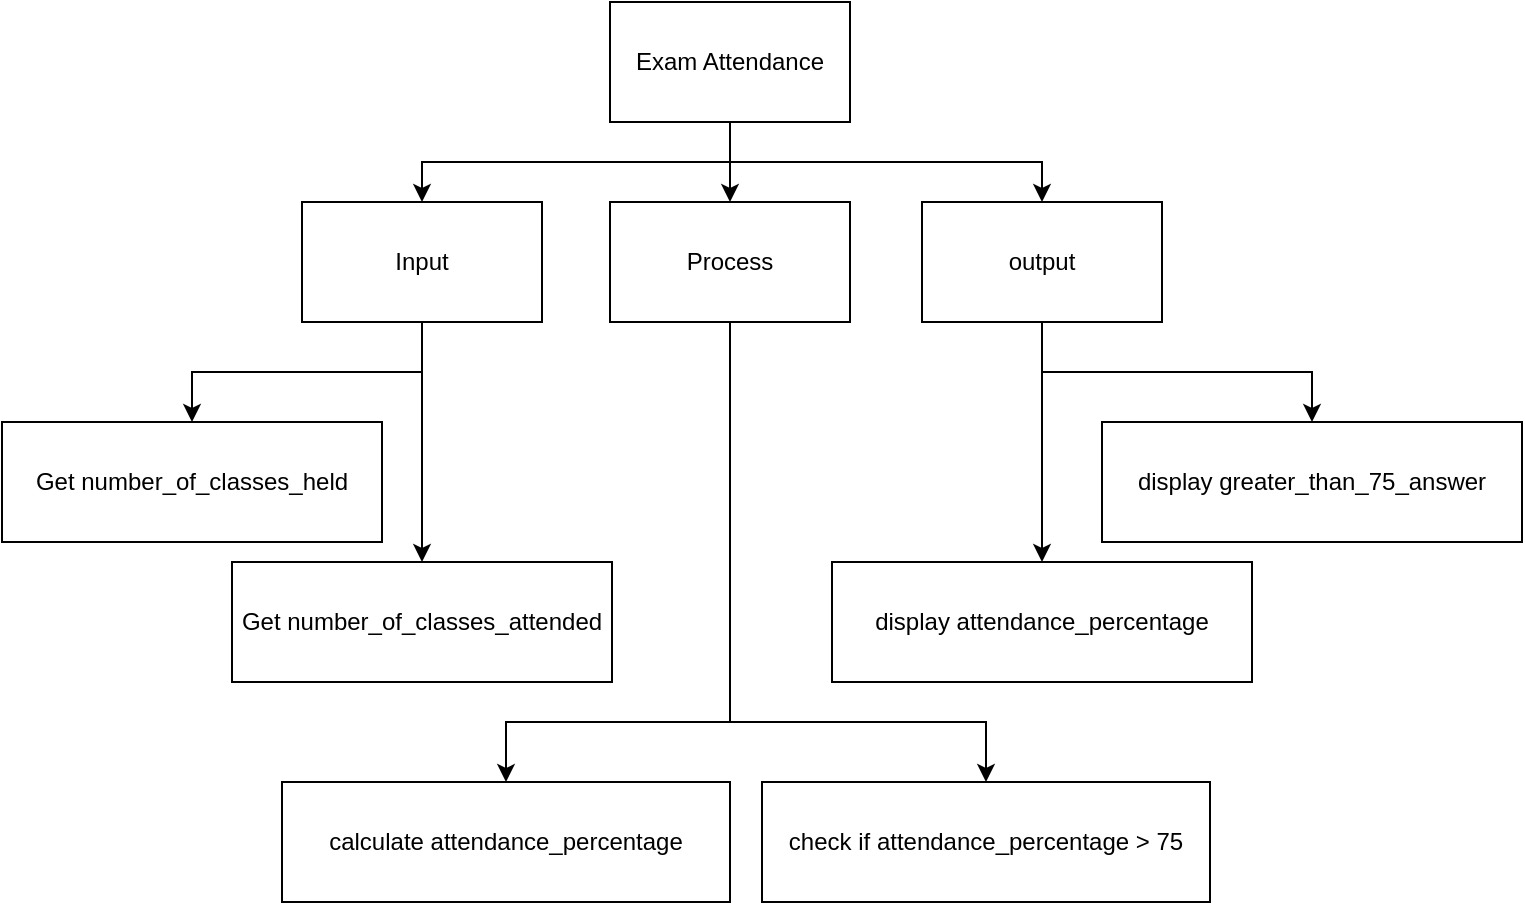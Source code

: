 <mxfile>
    <diagram id="KjG14Q_7bZ2Fs4syXYFA" name="Top Down">
        <mxGraphModel dx="1074" dy="717" grid="1" gridSize="10" guides="1" tooltips="1" connect="1" arrows="1" fold="1" page="1" pageScale="1" pageWidth="827" pageHeight="1169" math="0" shadow="0">
            <root>
                <mxCell id="0"/>
                <mxCell id="1" parent="0"/>
                <mxCell id="QtO_xw6DOo0jZK6YUWM9-8" value="" style="edgeStyle=none;html=1;" parent="1" source="QtO_xw6DOo0jZK6YUWM9-1" target="QtO_xw6DOo0jZK6YUWM9-3" edge="1">
                    <mxGeometry relative="1" as="geometry"/>
                </mxCell>
                <mxCell id="QtO_xw6DOo0jZK6YUWM9-9" style="edgeStyle=orthogonalEdgeStyle;html=1;entryX=0.5;entryY=0;entryDx=0;entryDy=0;rounded=0;" parent="1" source="QtO_xw6DOo0jZK6YUWM9-1" target="QtO_xw6DOo0jZK6YUWM9-2" edge="1">
                    <mxGeometry relative="1" as="geometry">
                        <Array as="points">
                            <mxPoint x="414" y="160"/>
                            <mxPoint x="260" y="160"/>
                        </Array>
                    </mxGeometry>
                </mxCell>
                <mxCell id="QtO_xw6DOo0jZK6YUWM9-10" style="edgeStyle=orthogonalEdgeStyle;html=1;entryX=0.5;entryY=0;entryDx=0;entryDy=0;rounded=0;" parent="1" source="QtO_xw6DOo0jZK6YUWM9-1" target="QtO_xw6DOo0jZK6YUWM9-4" edge="1">
                    <mxGeometry relative="1" as="geometry">
                        <Array as="points">
                            <mxPoint x="414" y="160"/>
                            <mxPoint x="570" y="160"/>
                        </Array>
                    </mxGeometry>
                </mxCell>
                <mxCell id="QtO_xw6DOo0jZK6YUWM9-1" value="Exam Attendance" style="rounded=0;whiteSpace=wrap;html=1;" parent="1" vertex="1">
                    <mxGeometry x="354" y="80" width="120" height="60" as="geometry"/>
                </mxCell>
                <mxCell id="QtO_xw6DOo0jZK6YUWM9-11" value="" style="edgeStyle=orthogonalEdgeStyle;rounded=0;html=1;" parent="1" source="QtO_xw6DOo0jZK6YUWM9-2" target="QtO_xw6DOo0jZK6YUWM9-5" edge="1">
                    <mxGeometry relative="1" as="geometry"/>
                </mxCell>
                <mxCell id="0JgCU89AeLVoXn5umTMp-2" style="edgeStyle=orthogonalEdgeStyle;html=1;rounded=0;" parent="1" source="QtO_xw6DOo0jZK6YUWM9-2" target="0JgCU89AeLVoXn5umTMp-1" edge="1">
                    <mxGeometry relative="1" as="geometry"/>
                </mxCell>
                <mxCell id="QtO_xw6DOo0jZK6YUWM9-2" value="Input" style="rounded=0;whiteSpace=wrap;html=1;" parent="1" vertex="1">
                    <mxGeometry x="200" y="180" width="120" height="60" as="geometry"/>
                </mxCell>
                <mxCell id="QtO_xw6DOo0jZK6YUWM9-12" value="" style="edgeStyle=orthogonalEdgeStyle;rounded=0;html=1;" parent="1" source="QtO_xw6DOo0jZK6YUWM9-3" target="QtO_xw6DOo0jZK6YUWM9-6" edge="1">
                    <mxGeometry relative="1" as="geometry">
                        <Array as="points">
                            <mxPoint x="414" y="440"/>
                            <mxPoint x="302" y="440"/>
                        </Array>
                    </mxGeometry>
                </mxCell>
                <mxCell id="0JgCU89AeLVoXn5umTMp-4" style="edgeStyle=orthogonalEdgeStyle;rounded=0;html=1;" parent="1" source="QtO_xw6DOo0jZK6YUWM9-3" target="0JgCU89AeLVoXn5umTMp-3" edge="1">
                    <mxGeometry relative="1" as="geometry">
                        <Array as="points">
                            <mxPoint x="414" y="440"/>
                            <mxPoint x="542" y="440"/>
                        </Array>
                    </mxGeometry>
                </mxCell>
                <mxCell id="QtO_xw6DOo0jZK6YUWM9-3" value="Process" style="rounded=0;whiteSpace=wrap;html=1;" parent="1" vertex="1">
                    <mxGeometry x="354" y="180" width="120" height="60" as="geometry"/>
                </mxCell>
                <mxCell id="QtO_xw6DOo0jZK6YUWM9-13" value="" style="edgeStyle=orthogonalEdgeStyle;rounded=0;html=1;" parent="1" source="QtO_xw6DOo0jZK6YUWM9-4" target="QtO_xw6DOo0jZK6YUWM9-7" edge="1">
                    <mxGeometry relative="1" as="geometry"/>
                </mxCell>
                <mxCell id="0JgCU89AeLVoXn5umTMp-6" style="edgeStyle=orthogonalEdgeStyle;rounded=0;html=1;" parent="1" source="QtO_xw6DOo0jZK6YUWM9-4" target="0JgCU89AeLVoXn5umTMp-5" edge="1">
                    <mxGeometry relative="1" as="geometry"/>
                </mxCell>
                <mxCell id="QtO_xw6DOo0jZK6YUWM9-4" value="output" style="rounded=0;whiteSpace=wrap;html=1;" parent="1" vertex="1">
                    <mxGeometry x="510" y="180" width="120" height="60" as="geometry"/>
                </mxCell>
                <mxCell id="QtO_xw6DOo0jZK6YUWM9-5" value="Get number_of_classes_held" style="rounded=0;whiteSpace=wrap;html=1;" parent="1" vertex="1">
                    <mxGeometry x="50" y="290" width="190" height="60" as="geometry"/>
                </mxCell>
                <mxCell id="QtO_xw6DOo0jZK6YUWM9-6" value="calculate attendance_percentage" style="rounded=0;whiteSpace=wrap;html=1;" parent="1" vertex="1">
                    <mxGeometry x="190" y="470" width="224" height="60" as="geometry"/>
                </mxCell>
                <mxCell id="QtO_xw6DOo0jZK6YUWM9-7" value="display attendance_percentage" style="rounded=0;whiteSpace=wrap;html=1;" parent="1" vertex="1">
                    <mxGeometry x="465" y="360" width="210" height="60" as="geometry"/>
                </mxCell>
                <mxCell id="0JgCU89AeLVoXn5umTMp-1" value="Get number_of_classes_attended" style="rounded=0;whiteSpace=wrap;html=1;" parent="1" vertex="1">
                    <mxGeometry x="165" y="360" width="190" height="60" as="geometry"/>
                </mxCell>
                <mxCell id="0JgCU89AeLVoXn5umTMp-3" value="check if attendance_percentage &amp;gt; 75" style="rounded=0;whiteSpace=wrap;html=1;" parent="1" vertex="1">
                    <mxGeometry x="430" y="470" width="224" height="60" as="geometry"/>
                </mxCell>
                <mxCell id="0JgCU89AeLVoXn5umTMp-5" value="display greater_than_75_answer" style="rounded=0;whiteSpace=wrap;html=1;" parent="1" vertex="1">
                    <mxGeometry x="600" y="290" width="210" height="60" as="geometry"/>
                </mxCell>
            </root>
        </mxGraphModel>
    </diagram>
    <diagram id="aqkya4TFRdpiTSBKbrii" name="Flowchart">
        <mxGraphModel dx="1074" dy="717" grid="1" gridSize="10" guides="1" tooltips="1" connect="1" arrows="1" fold="1" page="1" pageScale="1" pageWidth="827" pageHeight="1169" math="0" shadow="0">
            <root>
                <mxCell id="7Z-LrOooxTyzb09muiCP-0"/>
                <mxCell id="7Z-LrOooxTyzb09muiCP-1" parent="7Z-LrOooxTyzb09muiCP-0"/>
                <mxCell id="7Z-LrOooxTyzb09muiCP-7" value="" style="edgeStyle=none;html=1;" parent="7Z-LrOooxTyzb09muiCP-1" source="7Z-LrOooxTyzb09muiCP-2" target="7Z-LrOooxTyzb09muiCP-3" edge="1">
                    <mxGeometry relative="1" as="geometry"/>
                </mxCell>
                <mxCell id="7Z-LrOooxTyzb09muiCP-2" value="Start" style="strokeWidth=2;html=1;shape=mxgraph.flowchart.terminator;whiteSpace=wrap;" parent="7Z-LrOooxTyzb09muiCP-1" vertex="1">
                    <mxGeometry x="364" y="80" width="100" height="60" as="geometry"/>
                </mxCell>
                <mxCell id="2s6eI84ueXguwJkCUANq-1" value="" style="edgeStyle=orthogonalEdgeStyle;rounded=0;html=1;" parent="7Z-LrOooxTyzb09muiCP-1" source="7Z-LrOooxTyzb09muiCP-3" target="2s6eI84ueXguwJkCUANq-0" edge="1">
                    <mxGeometry relative="1" as="geometry"/>
                </mxCell>
                <mxCell id="7Z-LrOooxTyzb09muiCP-3" value="Get string_number_of_classes_held" style="shape=parallelogram;html=1;strokeWidth=2;perimeter=parallelogramPerimeter;whiteSpace=wrap;rounded=1;arcSize=12;size=0.23;" parent="7Z-LrOooxTyzb09muiCP-1" vertex="1">
                    <mxGeometry x="257" y="170" width="314" height="60" as="geometry"/>
                </mxCell>
                <mxCell id="MaglsTXrVU86D-4OawNC-4" value="" style="edgeStyle=orthogonalEdgeStyle;rounded=0;html=1;" parent="7Z-LrOooxTyzb09muiCP-1" source="7Z-LrOooxTyzb09muiCP-4" target="MaglsTXrVU86D-4OawNC-3" edge="1">
                    <mxGeometry relative="1" as="geometry"/>
                </mxCell>
                <mxCell id="7Z-LrOooxTyzb09muiCP-4" value="attendance_percentage = int_number_of_classes_attended / int_number_of_classes_held" style="rounded=1;whiteSpace=wrap;html=1;absoluteArcSize=1;arcSize=14;strokeWidth=2;" parent="7Z-LrOooxTyzb09muiCP-1" vertex="1">
                    <mxGeometry x="292" y="630" width="244" height="60" as="geometry"/>
                </mxCell>
                <mxCell id="MaglsTXrVU86D-4OawNC-14" style="edgeStyle=orthogonalEdgeStyle;rounded=0;html=1;entryX=0.5;entryY=0;entryDx=0;entryDy=0;entryPerimeter=0;" parent="7Z-LrOooxTyzb09muiCP-1" source="7Z-LrOooxTyzb09muiCP-5" target="7Z-LrOooxTyzb09muiCP-6" edge="1">
                    <mxGeometry relative="1" as="geometry"/>
                </mxCell>
                <mxCell id="7Z-LrOooxTyzb09muiCP-5" value="Display &quot;You can attend the exam with an attendance of&quot; attendance_percentage &quot;%&quot;" style="shape=parallelogram;html=1;strokeWidth=2;perimeter=parallelogramPerimeter;whiteSpace=wrap;rounded=1;arcSize=12;size=0.23;" parent="7Z-LrOooxTyzb09muiCP-1" vertex="1">
                    <mxGeometry x="24" y="850" width="780" height="60" as="geometry"/>
                </mxCell>
                <mxCell id="7Z-LrOooxTyzb09muiCP-6" value="Stop" style="strokeWidth=2;html=1;shape=mxgraph.flowchart.terminator;whiteSpace=wrap;" parent="7Z-LrOooxTyzb09muiCP-1" vertex="1">
                    <mxGeometry x="364" y="1000" width="100" height="60" as="geometry"/>
                </mxCell>
                <mxCell id="MaglsTXrVU86D-4OawNC-1" value="" style="edgeStyle=orthogonalEdgeStyle;rounded=0;html=1;" parent="7Z-LrOooxTyzb09muiCP-1" source="2s6eI84ueXguwJkCUANq-0" target="MaglsTXrVU86D-4OawNC-0" edge="1">
                    <mxGeometry relative="1" as="geometry"/>
                </mxCell>
                <mxCell id="2s6eI84ueXguwJkCUANq-0" value="Get string_number_of_classes_attended" style="shape=parallelogram;html=1;strokeWidth=2;perimeter=parallelogramPerimeter;whiteSpace=wrap;rounded=1;arcSize=12;size=0.23;" parent="7Z-LrOooxTyzb09muiCP-1" vertex="1">
                    <mxGeometry x="257" y="260" width="314" height="60" as="geometry"/>
                </mxCell>
                <mxCell id="MaglsTXrVU86D-4OawNC-9" style="edgeStyle=orthogonalEdgeStyle;rounded=0;html=1;entryX=0.5;entryY=0;entryDx=0;entryDy=0;" parent="7Z-LrOooxTyzb09muiCP-1" source="MaglsTXrVU86D-4OawNC-0" target="MaglsTXrVU86D-4OawNC-8" edge="1">
                    <mxGeometry relative="1" as="geometry"/>
                </mxCell>
                <mxCell id="1" value="" style="edgeStyle=none;html=1;" parent="7Z-LrOooxTyzb09muiCP-1" source="MaglsTXrVU86D-4OawNC-0" target="0" edge="1">
                    <mxGeometry relative="1" as="geometry"/>
                </mxCell>
                <mxCell id="MaglsTXrVU86D-4OawNC-0" value="Try" style="strokeWidth=2;html=1;shape=mxgraph.flowchart.decision;whiteSpace=wrap;" parent="7Z-LrOooxTyzb09muiCP-1" vertex="1">
                    <mxGeometry x="364" y="350" width="100" height="100" as="geometry"/>
                </mxCell>
                <mxCell id="MaglsTXrVU86D-4OawNC-5" value="" style="edgeStyle=orthogonalEdgeStyle;rounded=0;html=1;" parent="7Z-LrOooxTyzb09muiCP-1" source="MaglsTXrVU86D-4OawNC-3" target="7Z-LrOooxTyzb09muiCP-5" edge="1">
                    <mxGeometry relative="1" as="geometry"/>
                </mxCell>
                <mxCell id="MaglsTXrVU86D-4OawNC-7" style="edgeStyle=orthogonalEdgeStyle;rounded=0;html=1;" parent="7Z-LrOooxTyzb09muiCP-1" source="MaglsTXrVU86D-4OawNC-3" target="MaglsTXrVU86D-4OawNC-6" edge="1">
                    <mxGeometry relative="1" as="geometry"/>
                </mxCell>
                <mxCell id="MaglsTXrVU86D-4OawNC-3" value="If attendance_percentage &amp;gt;= 75" style="strokeWidth=2;html=1;shape=mxgraph.flowchart.decision;whiteSpace=wrap;" parent="7Z-LrOooxTyzb09muiCP-1" vertex="1">
                    <mxGeometry x="302" y="720" width="224" height="100" as="geometry"/>
                </mxCell>
                <mxCell id="MaglsTXrVU86D-4OawNC-15" style="edgeStyle=orthogonalEdgeStyle;rounded=0;html=1;entryX=0.5;entryY=0;entryDx=0;entryDy=0;entryPerimeter=0;" parent="7Z-LrOooxTyzb09muiCP-1" source="MaglsTXrVU86D-4OawNC-6" target="7Z-LrOooxTyzb09muiCP-6" edge="1">
                    <mxGeometry relative="1" as="geometry">
                        <Array as="points">
                            <mxPoint x="1040" y="950"/>
                            <mxPoint x="414" y="950"/>
                        </Array>
                    </mxGeometry>
                </mxCell>
                <mxCell id="MaglsTXrVU86D-4OawNC-6" value="Display &quot;You can't attend the exam with an attendance of&quot; attendance_percentage &quot;%&quot;" style="shape=parallelogram;html=1;strokeWidth=2;perimeter=parallelogramPerimeter;whiteSpace=wrap;rounded=1;arcSize=12;size=0.23;" parent="7Z-LrOooxTyzb09muiCP-1" vertex="1">
                    <mxGeometry x="650" y="850" width="780" height="60" as="geometry"/>
                </mxCell>
                <mxCell id="MaglsTXrVU86D-4OawNC-16" style="edgeStyle=orthogonalEdgeStyle;rounded=0;html=1;entryX=0.5;entryY=0;entryDx=0;entryDy=0;entryPerimeter=0;" parent="7Z-LrOooxTyzb09muiCP-1" source="MaglsTXrVU86D-4OawNC-8" target="7Z-LrOooxTyzb09muiCP-6" edge="1">
                    <mxGeometry relative="1" as="geometry">
                        <Array as="points">
                            <mxPoint x="1660" y="950"/>
                            <mxPoint x="414" y="950"/>
                        </Array>
                    </mxGeometry>
                </mxCell>
                <mxCell id="MaglsTXrVU86D-4OawNC-8" value="Display &quot;Please enter an integer&quot;" style="shape=parallelogram;html=1;strokeWidth=2;perimeter=parallelogramPerimeter;whiteSpace=wrap;rounded=1;arcSize=12;size=0.23;" parent="7Z-LrOooxTyzb09muiCP-1" vertex="1">
                    <mxGeometry x="1270" y="850" width="780" height="60" as="geometry"/>
                </mxCell>
                <mxCell id="MaglsTXrVU86D-4OawNC-10" value="yes" style="text;html=1;align=center;verticalAlign=middle;resizable=0;points=[];autosize=1;strokeColor=none;fillColor=none;" parent="7Z-LrOooxTyzb09muiCP-1" vertex="1">
                    <mxGeometry x="365" y="600" width="30" height="20" as="geometry"/>
                </mxCell>
                <mxCell id="MaglsTXrVU86D-4OawNC-11" value="no" style="text;html=1;align=center;verticalAlign=middle;resizable=0;points=[];autosize=1;strokeColor=none;fillColor=none;" parent="7Z-LrOooxTyzb09muiCP-1" vertex="1">
                    <mxGeometry x="475" y="370" width="30" height="20" as="geometry"/>
                </mxCell>
                <mxCell id="MaglsTXrVU86D-4OawNC-12" value="true" style="text;html=1;align=center;verticalAlign=middle;resizable=0;points=[];autosize=1;strokeColor=none;fillColor=none;" parent="7Z-LrOooxTyzb09muiCP-1" vertex="1">
                    <mxGeometry x="365" y="820" width="40" height="20" as="geometry"/>
                </mxCell>
                <mxCell id="MaglsTXrVU86D-4OawNC-13" value="false" style="text;html=1;align=center;verticalAlign=middle;resizable=0;points=[];autosize=1;strokeColor=none;fillColor=none;" parent="7Z-LrOooxTyzb09muiCP-1" vertex="1">
                    <mxGeometry x="550" y="750" width="40" height="20" as="geometry"/>
                </mxCell>
                <mxCell id="2" style="edgeStyle=none;html=1;entryX=0.5;entryY=0;entryDx=0;entryDy=0;" parent="7Z-LrOooxTyzb09muiCP-1" source="0" target="7Z-LrOooxTyzb09muiCP-4" edge="1">
                    <mxGeometry relative="1" as="geometry"/>
                </mxCell>
                <mxCell id="0" value="convert string_number_of_classes_attended to int&lt;br&gt;&lt;br&gt;convert string_number_of_classes_held to int" style="rounded=1;whiteSpace=wrap;html=1;absoluteArcSize=1;arcSize=14;strokeWidth=2;" parent="7Z-LrOooxTyzb09muiCP-1" vertex="1">
                    <mxGeometry x="241" y="480" width="346" height="60" as="geometry"/>
                </mxCell>
            </root>
        </mxGraphModel>
    </diagram>
</mxfile>